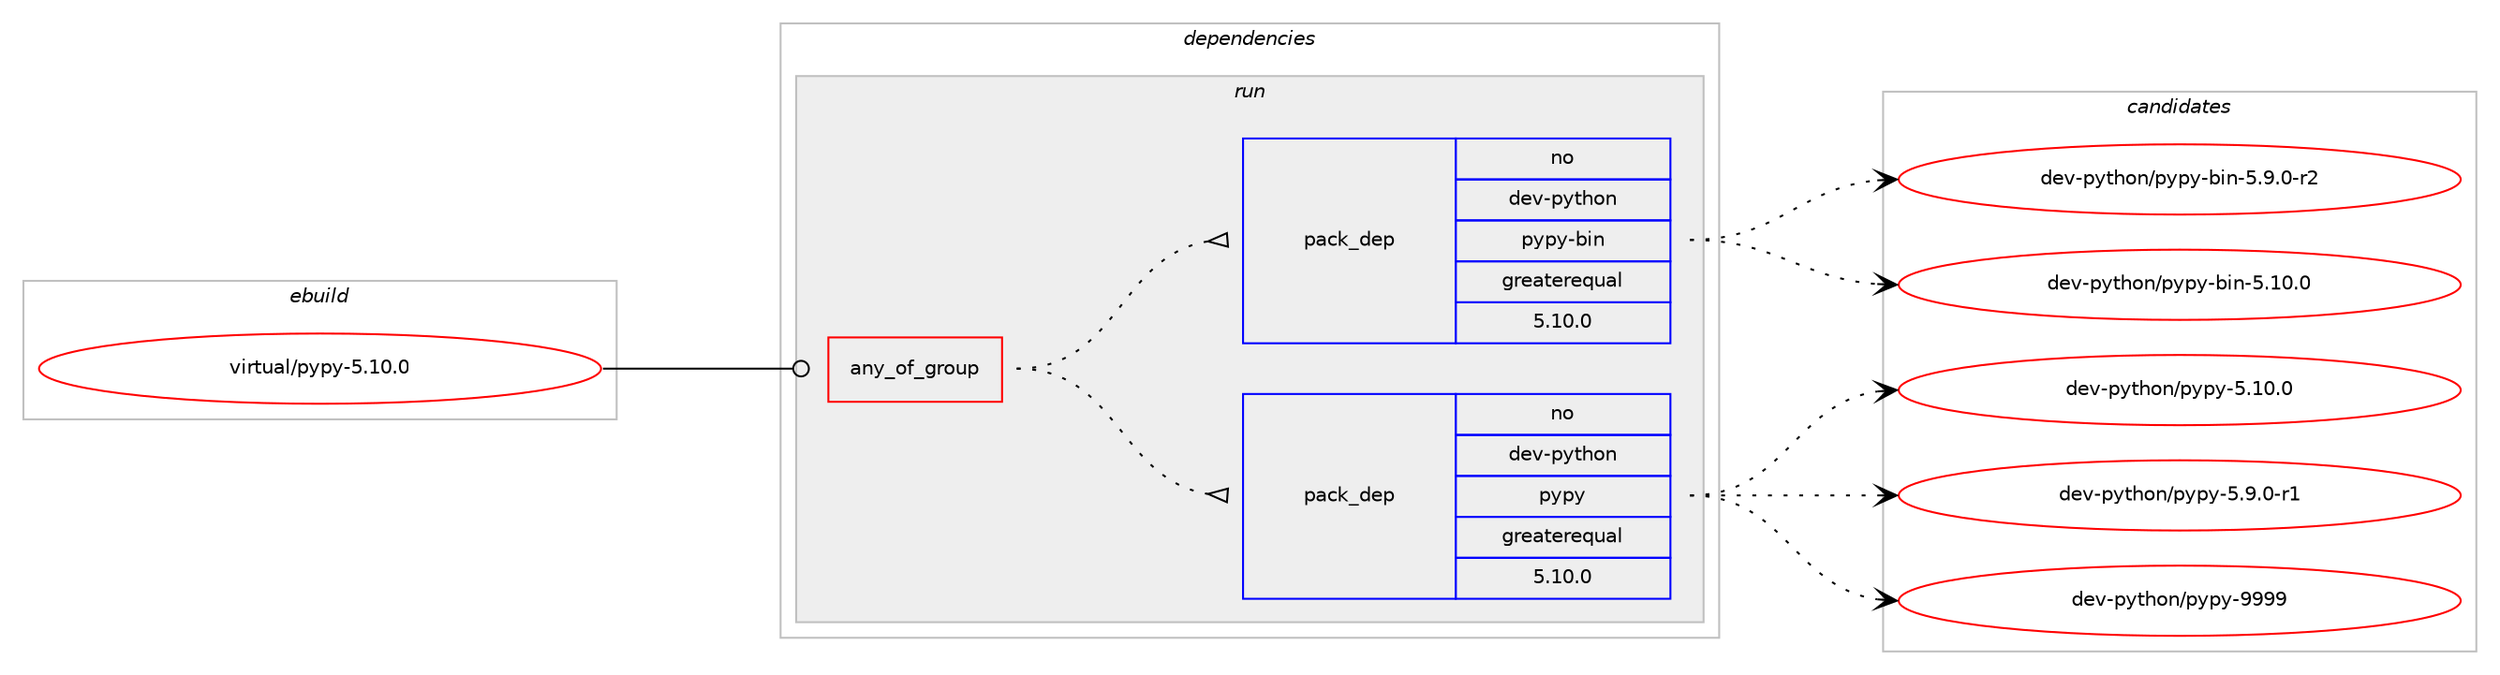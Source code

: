 digraph prolog {

# *************
# Graph options
# *************

newrank=true;
concentrate=true;
compound=true;
graph [rankdir=LR,fontname=Helvetica,fontsize=10,ranksep=1.5];#, ranksep=2.5, nodesep=0.2];
edge  [arrowhead=vee];
node  [fontname=Helvetica,fontsize=10];

# **********
# The ebuild
# **********

subgraph cluster_leftcol {
color=gray;
rank=same;
label=<<i>ebuild</i>>;
id [label="virtual/pypy-5.10.0", color=red, width=4, href="../virtual/pypy-5.10.0.svg"];
}

# ****************
# The dependencies
# ****************

subgraph cluster_midcol {
color=gray;
label=<<i>dependencies</i>>;
subgraph cluster_compile {
fillcolor="#eeeeee";
style=filled;
label=<<i>compile</i>>;
}
subgraph cluster_compileandrun {
fillcolor="#eeeeee";
style=filled;
label=<<i>compile and run</i>>;
}
subgraph cluster_run {
fillcolor="#eeeeee";
style=filled;
label=<<i>run</i>>;
subgraph any35 {
dependency5347 [label=<<TABLE BORDER="0" CELLBORDER="1" CELLSPACING="0" CELLPADDING="4"><TR><TD CELLPADDING="10">any_of_group</TD></TR></TABLE>>, shape=none, color=red];subgraph pack4979 {
dependency5348 [label=<<TABLE BORDER="0" CELLBORDER="1" CELLSPACING="0" CELLPADDING="4" WIDTH="220"><TR><TD ROWSPAN="6" CELLPADDING="30">pack_dep</TD></TR><TR><TD WIDTH="110">no</TD></TR><TR><TD>dev-python</TD></TR><TR><TD>pypy</TD></TR><TR><TD>greaterequal</TD></TR><TR><TD>5.10.0</TD></TR></TABLE>>, shape=none, color=blue];
}
dependency5347:e -> dependency5348:w [weight=20,style="dotted",arrowhead="oinv"];
subgraph pack4980 {
dependency5349 [label=<<TABLE BORDER="0" CELLBORDER="1" CELLSPACING="0" CELLPADDING="4" WIDTH="220"><TR><TD ROWSPAN="6" CELLPADDING="30">pack_dep</TD></TR><TR><TD WIDTH="110">no</TD></TR><TR><TD>dev-python</TD></TR><TR><TD>pypy-bin</TD></TR><TR><TD>greaterequal</TD></TR><TR><TD>5.10.0</TD></TR></TABLE>>, shape=none, color=blue];
}
dependency5347:e -> dependency5349:w [weight=20,style="dotted",arrowhead="oinv"];
}
id:e -> dependency5347:w [weight=20,style="solid",arrowhead="odot"];
}
}

# **************
# The candidates
# **************

subgraph cluster_choices {
rank=same;
color=gray;
label=<<i>candidates</i>>;

subgraph choice4979 {
color=black;
nodesep=1;
choice100101118451121211161041111104711212111212145534649484648 [label="dev-python/pypy-5.10.0", color=red, width=4,href="../dev-python/pypy-5.10.0.svg"];
choice10010111845112121116104111110471121211121214553465746484511449 [label="dev-python/pypy-5.9.0-r1", color=red, width=4,href="../dev-python/pypy-5.9.0-r1.svg"];
choice10010111845112121116104111110471121211121214557575757 [label="dev-python/pypy-9999", color=red, width=4,href="../dev-python/pypy-9999.svg"];
dependency5348:e -> choice100101118451121211161041111104711212111212145534649484648:w [style=dotted,weight="100"];
dependency5348:e -> choice10010111845112121116104111110471121211121214553465746484511449:w [style=dotted,weight="100"];
dependency5348:e -> choice10010111845112121116104111110471121211121214557575757:w [style=dotted,weight="100"];
}
subgraph choice4980 {
color=black;
nodesep=1;
choice1001011184511212111610411111047112121112121459810511045534649484648 [label="dev-python/pypy-bin-5.10.0", color=red, width=4,href="../dev-python/pypy-bin-5.10.0.svg"];
choice100101118451121211161041111104711212111212145981051104553465746484511450 [label="dev-python/pypy-bin-5.9.0-r2", color=red, width=4,href="../dev-python/pypy-bin-5.9.0-r2.svg"];
dependency5349:e -> choice1001011184511212111610411111047112121112121459810511045534649484648:w [style=dotted,weight="100"];
dependency5349:e -> choice100101118451121211161041111104711212111212145981051104553465746484511450:w [style=dotted,weight="100"];
}
}

}
